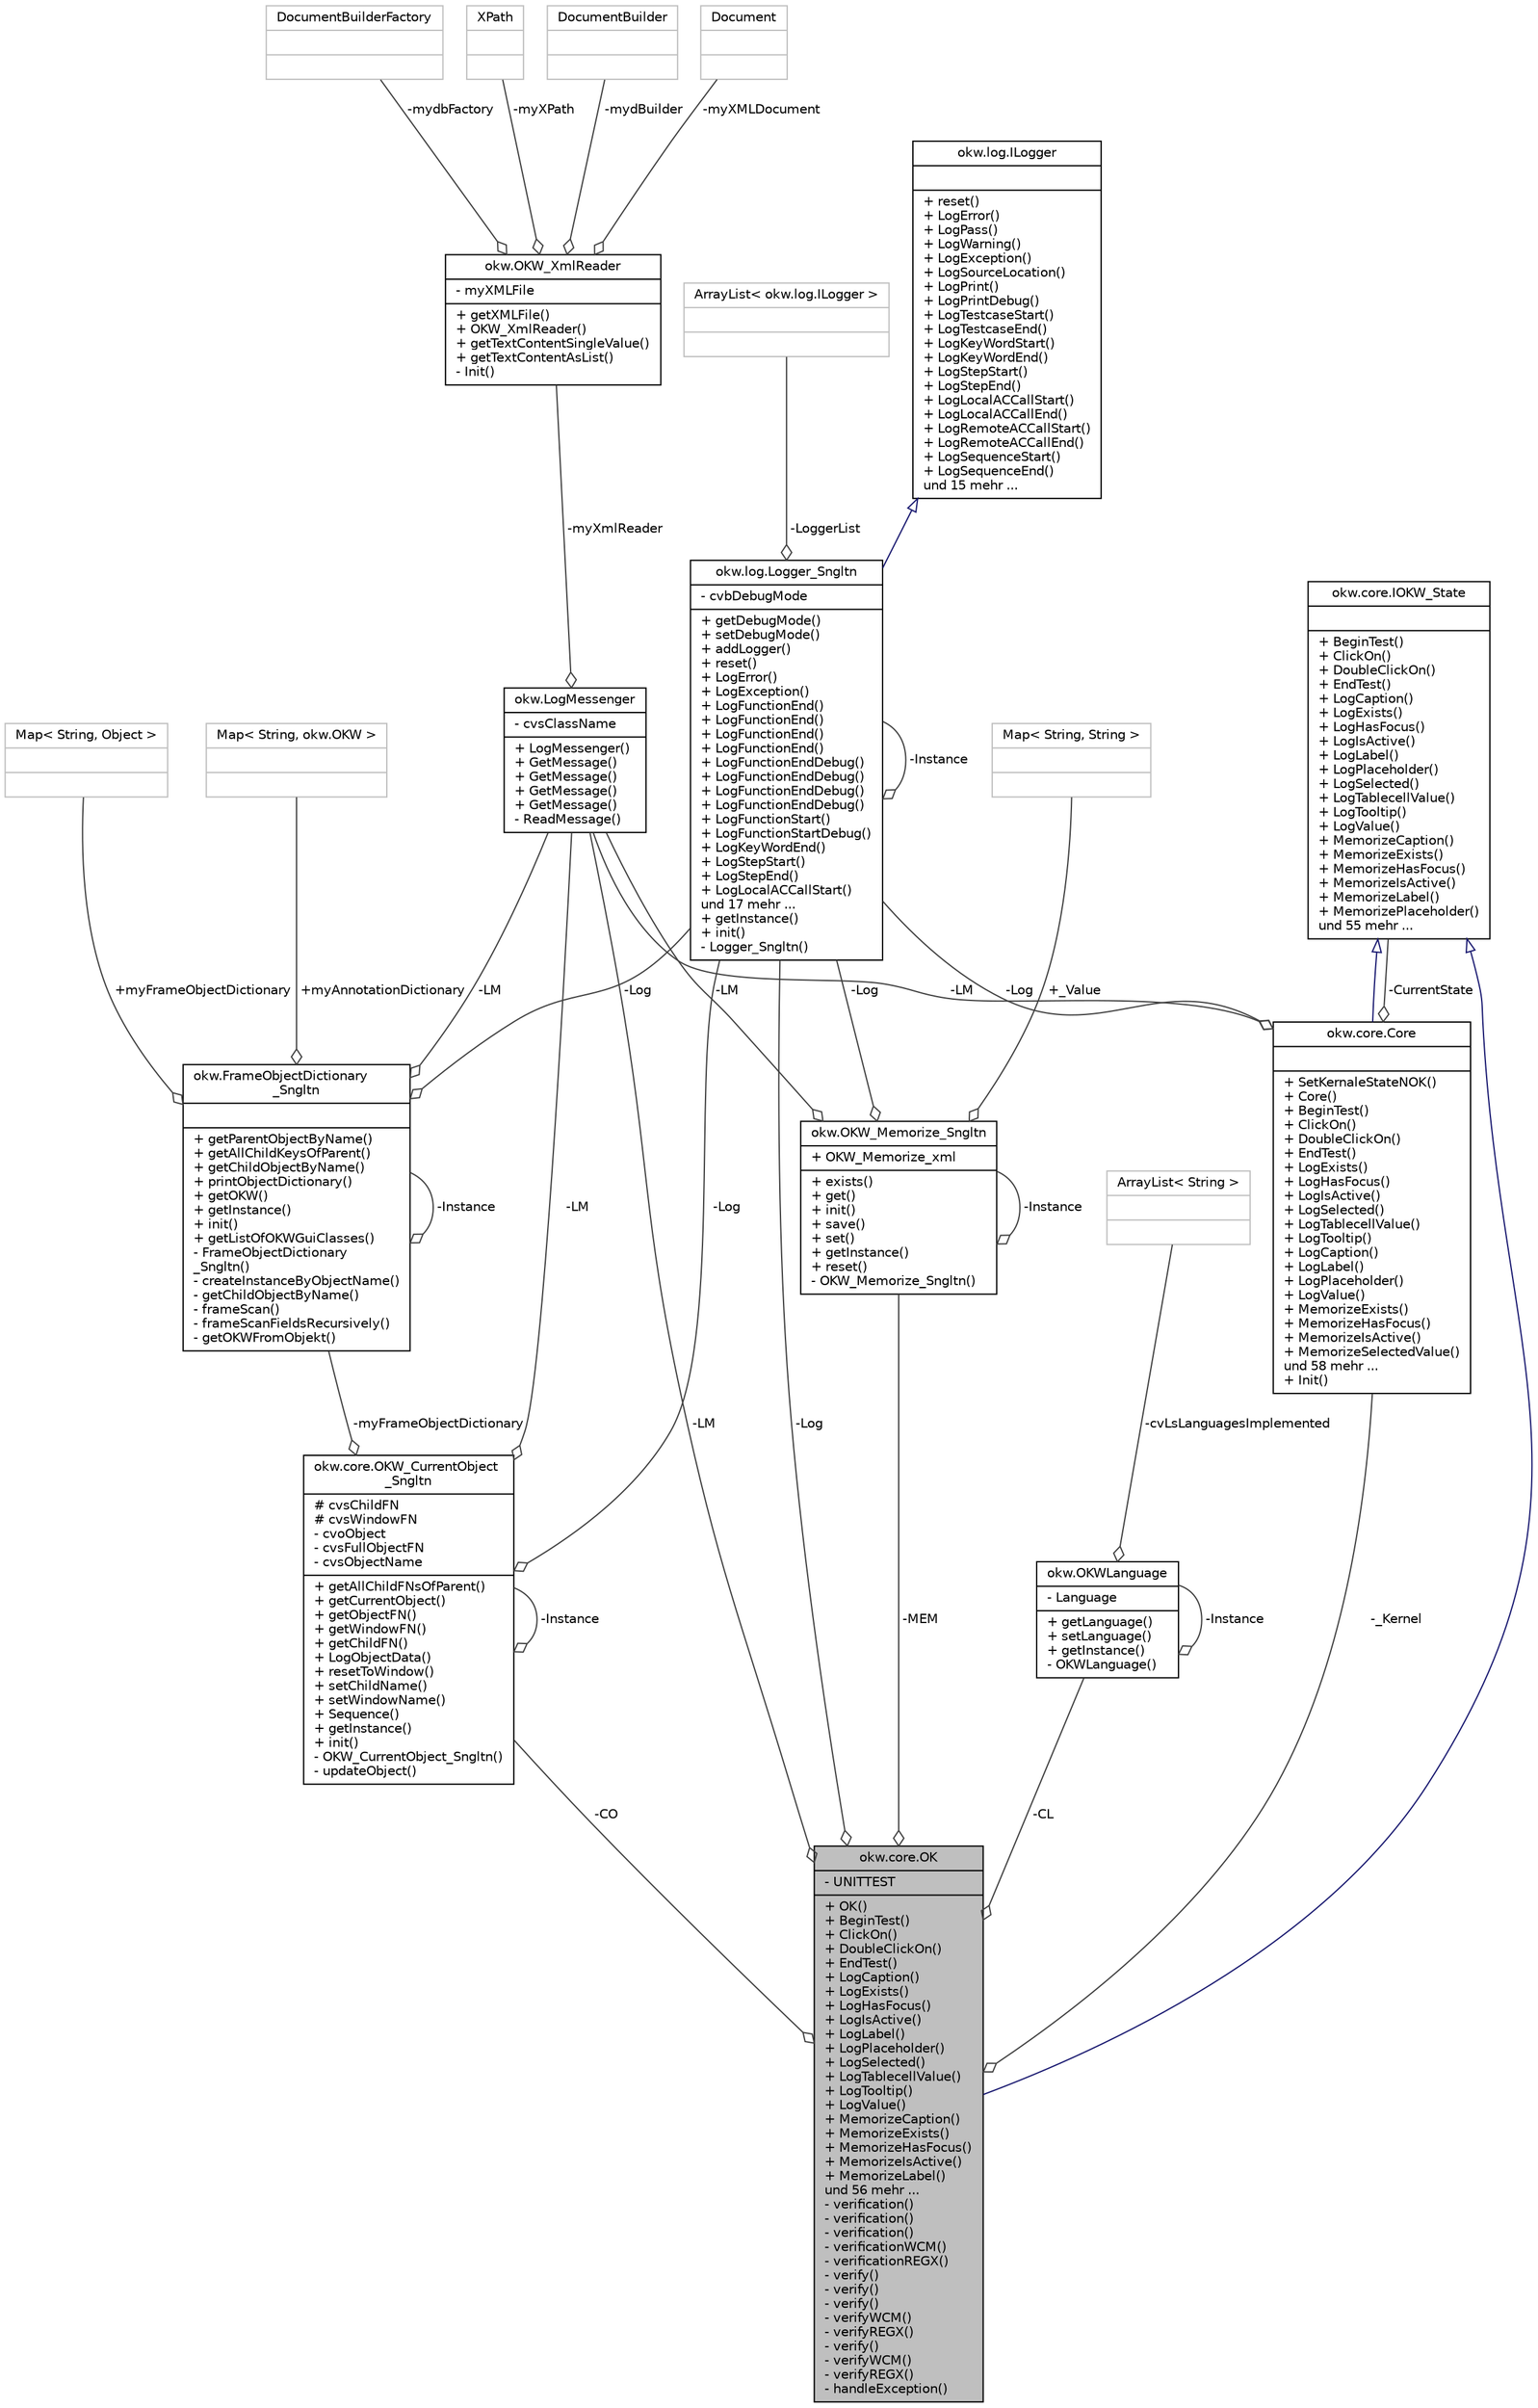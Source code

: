 digraph "okw.core.OK"
{
 // INTERACTIVE_SVG=YES
 // LATEX_PDF_SIZE
  edge [fontname="Helvetica",fontsize="10",labelfontname="Helvetica",labelfontsize="10"];
  node [fontname="Helvetica",fontsize="10",shape=record];
  Node2 [label="{okw.core.OK\n|- UNITTEST\l|+ OK()\l+ BeginTest()\l+ ClickOn()\l+ DoubleClickOn()\l+ EndTest()\l+ LogCaption()\l+ LogExists()\l+ LogHasFocus()\l+ LogIsActive()\l+ LogLabel()\l+ LogPlaceholder()\l+ LogSelected()\l+ LogTablecellValue()\l+ LogTooltip()\l+ LogValue()\l+ MemorizeCaption()\l+ MemorizeExists()\l+ MemorizeHasFocus()\l+ MemorizeIsActive()\l+ MemorizeLabel()\lund 56 mehr ...\l- verification()\l- verification()\l- verification()\l- verificationWCM()\l- verificationREGX()\l- verify()\l- verify()\l- verify()\l- verifyWCM()\l- verifyREGX()\l- verify()\l- verifyWCM()\l- verifyREGX()\l- handleException()\l}",height=0.2,width=0.4,color="black", fillcolor="grey75", style="filled", fontcolor="black",tooltip="Klasse OK representiert den Core Zustand OK."];
  Node3 -> Node2 [dir="back",color="midnightblue",fontsize="10",style="solid",arrowtail="onormal",fontname="Helvetica"];
  Node3 [label="{okw.core.IOKW_State\n||+ BeginTest()\l+ ClickOn()\l+ DoubleClickOn()\l+ EndTest()\l+ LogCaption()\l+ LogExists()\l+ LogHasFocus()\l+ LogIsActive()\l+ LogLabel()\l+ LogPlaceholder()\l+ LogSelected()\l+ LogTablecellValue()\l+ LogTooltip()\l+ LogValue()\l+ MemorizeCaption()\l+ MemorizeExists()\l+ MemorizeHasFocus()\l+ MemorizeIsActive()\l+ MemorizeLabel()\l+ MemorizePlaceholder()\lund 55 mehr ...\l}",height=0.2,width=0.4,color="black", fillcolor="white", style="filled",URL="$interfaceokw_1_1core_1_1_i_o_k_w___state.html",tooltip="IOKW_State ist die Schnittstelle der OKW-Klasse."];
  Node4 -> Node2 [color="grey25",fontsize="10",style="solid",label=" -CO" ,arrowhead="odiamond",fontname="Helvetica"];
  Node4 [label="{okw.core.OKW_CurrentObject\l_Sngltn\n|# cvsChildFN\l# cvsWindowFN\l- cvoObject\l- cvsFullObjectFN\l- cvsObjectName\l|+ getAllChildFNsOfParent()\l+ getCurrentObject()\l+ getObjectFN()\l+ getWindowFN()\l+ getChildFN()\l+ LogObjectData()\l+ resetToWindow()\l+ setChildName()\l+ setWindowName()\l+ Sequence()\l+ getInstance()\l+ init()\l- OKW_CurrentObject_Sngltn()\l- updateObject()\l}",height=0.2,width=0.4,color="black", fillcolor="white", style="filled",URL="$classokw_1_1core_1_1_o_k_w___current_object___sngltn.html",tooltip="Diese Klasse verwaltet das aktuelle GUI-Objekt."];
  Node4 -> Node4 [color="grey25",fontsize="10",style="solid",label=" -Instance" ,arrowhead="odiamond",fontname="Helvetica"];
  Node5 -> Node4 [color="grey25",fontsize="10",style="solid",label=" -myFrameObjectDictionary" ,arrowhead="odiamond",fontname="Helvetica"];
  Node5 [label="{okw.FrameObjectDictionary\l_Sngltn\n||+ getParentObjectByName()\l+ getAllChildKeysOfParent()\l+ getChildObjectByName()\l+ printObjectDictionary()\l+ getOKW()\l+ getInstance()\l+ init()\l+ getListOfOKWGuiClasses()\l- FrameObjectDictionary\l_Sngltn()\l- createInstanceByObjectName()\l- getChildObjectByName()\l- frameScan()\l- frameScanFieldsRecursively()\l- getOKWFromObjekt()\l}",height=0.2,width=0.4,color="black", fillcolor="white", style="filled",URL="$classokw_1_1_frame_object_dictionary___sngltn.html",tooltip="Verwaltet zentral die Frame-Klassen: Instanziert Frame-Klassen zu Frame-Objekten und liefert die Refe..."];
  Node6 -> Node5 [color="grey25",fontsize="10",style="solid",label=" +myAnnotationDictionary" ,arrowhead="odiamond",fontname="Helvetica"];
  Node6 [label="{Map\< String, okw.OKW \>\n||}",height=0.2,width=0.4,color="grey75", fillcolor="white", style="filled",tooltip=" "];
  Node5 -> Node5 [color="grey25",fontsize="10",style="solid",label=" -Instance" ,arrowhead="odiamond",fontname="Helvetica"];
  Node7 -> Node5 [color="grey25",fontsize="10",style="solid",label=" +myFrameObjectDictionary" ,arrowhead="odiamond",fontname="Helvetica"];
  Node7 [label="{Map\< String, Object \>\n||}",height=0.2,width=0.4,color="grey75", fillcolor="white", style="filled",tooltip=" "];
  Node8 -> Node5 [color="grey25",fontsize="10",style="solid",label=" -LM" ,arrowhead="odiamond",fontname="Helvetica"];
  Node8 [label="{okw.LogMessenger\n|- cvsClassName\l|+ LogMessenger()\l+ GetMessage()\l+ GetMessage()\l+ GetMessage()\l+ GetMessage()\l- ReadMessage()\l}",height=0.2,width=0.4,color="black", fillcolor="white", style="filled",URL="$classokw_1_1_log_messenger.html",tooltip="LogMessenger liest Log-Meldungen sprachspezifisch für die im Konstruktor gegeben Klasse aus der Zugeh..."];
  Node9 -> Node8 [color="grey25",fontsize="10",style="solid",label=" -myXmlReader" ,arrowhead="odiamond",fontname="Helvetica"];
  Node9 [label="{okw.OKW_XmlReader\n|- myXMLFile\l|+ getXMLFile()\l+ OKW_XmlReader()\l+ getTextContentSingleValue()\l+ getTextContentAsList()\l- Init()\l}",height=0.2,width=0.4,color="black", fillcolor="white", style="filled",URL="$classokw_1_1_o_k_w___xml_reader.html",tooltip=" "];
  Node10 -> Node9 [color="grey25",fontsize="10",style="solid",label=" -mydbFactory" ,arrowhead="odiamond",fontname="Helvetica"];
  Node10 [label="{DocumentBuilderFactory\n||}",height=0.2,width=0.4,color="grey75", fillcolor="white", style="filled",tooltip=" "];
  Node11 -> Node9 [color="grey25",fontsize="10",style="solid",label=" -myXPath" ,arrowhead="odiamond",fontname="Helvetica"];
  Node11 [label="{XPath\n||}",height=0.2,width=0.4,color="grey75", fillcolor="white", style="filled",tooltip=" "];
  Node12 -> Node9 [color="grey25",fontsize="10",style="solid",label=" -mydBuilder" ,arrowhead="odiamond",fontname="Helvetica"];
  Node12 [label="{DocumentBuilder\n||}",height=0.2,width=0.4,color="grey75", fillcolor="white", style="filled",tooltip=" "];
  Node13 -> Node9 [color="grey25",fontsize="10",style="solid",label=" -myXMLDocument" ,arrowhead="odiamond",fontname="Helvetica"];
  Node13 [label="{Document\n||}",height=0.2,width=0.4,color="grey75", fillcolor="white", style="filled",tooltip=" "];
  Node14 -> Node5 [color="grey25",fontsize="10",style="solid",label=" -Log" ,arrowhead="odiamond",fontname="Helvetica"];
  Node14 [label="{okw.log.Logger_Sngltn\n|- cvbDebugMode\l|+ getDebugMode()\l+ setDebugMode()\l+ addLogger()\l+ reset()\l+ LogError()\l+ LogException()\l+ LogFunctionEnd()\l+ LogFunctionEnd()\l+ LogFunctionEnd()\l+ LogFunctionEnd()\l+ LogFunctionEndDebug()\l+ LogFunctionEndDebug()\l+ LogFunctionEndDebug()\l+ LogFunctionEndDebug()\l+ LogFunctionStart()\l+ LogFunctionStartDebug()\l+ LogKeyWordEnd()\l+ LogStepStart()\l+ LogStepEnd()\l+ LogLocalACCallStart()\lund 17 mehr ...\l+ getInstance()\l+ init()\l- Logger_Sngltn()\l}",height=0.2,width=0.4,color="black", fillcolor="white", style="filled",URL="$classokw_1_1log_1_1_logger___sngltn.html",tooltip=" "];
  Node15 -> Node14 [dir="back",color="midnightblue",fontsize="10",style="solid",arrowtail="onormal",fontname="Helvetica"];
  Node15 [label="{okw.log.ILogger\n||+ reset()\l+ LogError()\l+ LogPass()\l+ LogWarning()\l+ LogException()\l+ LogSourceLocation()\l+ LogPrint()\l+ LogPrintDebug()\l+ LogTestcaseStart()\l+ LogTestcaseEnd()\l+ LogKeyWordStart()\l+ LogKeyWordEnd()\l+ LogStepStart()\l+ LogStepEnd()\l+ LogLocalACCallStart()\l+ LogLocalACCallEnd()\l+ LogRemoteACCallStart()\l+ LogRemoteACCallEnd()\l+ LogSequenceStart()\l+ LogSequenceEnd()\lund 15 mehr ...\l}",height=0.2,width=0.4,color="black", fillcolor="white", style="filled",URL="$interfaceokw_1_1log_1_1_i_logger.html",tooltip="Debug Logs are not a part of Interface."];
  Node16 -> Node14 [color="grey25",fontsize="10",style="solid",label=" -LoggerList" ,arrowhead="odiamond",fontname="Helvetica"];
  Node16 [label="{ArrayList\< okw.log.ILogger \>\n||}",height=0.2,width=0.4,color="grey75", fillcolor="white", style="filled",tooltip=" "];
  Node14 -> Node14 [color="grey25",fontsize="10",style="solid",label=" -Instance" ,arrowhead="odiamond",fontname="Helvetica"];
  Node8 -> Node4 [color="grey25",fontsize="10",style="solid",label=" -LM" ,arrowhead="odiamond",fontname="Helvetica"];
  Node14 -> Node4 [color="grey25",fontsize="10",style="solid",label=" -Log" ,arrowhead="odiamond",fontname="Helvetica"];
  Node17 -> Node2 [color="grey25",fontsize="10",style="solid",label=" -CL" ,arrowhead="odiamond",fontname="Helvetica"];
  Node17 [label="{okw.OKWLanguage\n|- Language\l|+ getLanguage()\l+ setLanguage()\l+ getInstance()\l- OKWLanguage()\l}",height=0.2,width=0.4,color="black", fillcolor="white", style="filled",URL="$classokw_1_1_o_k_w_language.html",tooltip="http://de.wikipedia.org/wiki/ISO-3166-1-Kodierliste"];
  Node18 -> Node17 [color="grey25",fontsize="10",style="solid",label=" -cvLsLanguagesImplemented" ,arrowhead="odiamond",fontname="Helvetica"];
  Node18 [label="{ArrayList\< String \>\n||}",height=0.2,width=0.4,color="grey75", fillcolor="white", style="filled",tooltip=" "];
  Node17 -> Node17 [color="grey25",fontsize="10",style="solid",label=" -Instance" ,arrowhead="odiamond",fontname="Helvetica"];
  Node8 -> Node2 [color="grey25",fontsize="10",style="solid",label=" -LM" ,arrowhead="odiamond",fontname="Helvetica"];
  Node19 -> Node2 [color="grey25",fontsize="10",style="solid",label=" -MEM" ,arrowhead="odiamond",fontname="Helvetica"];
  Node19 [label="{okw.OKW_Memorize_Sngltn\n|+ OKW_Memorize_xml\l|+ exists()\l+ get()\l+ init()\l+ save()\l+ set()\l+ getInstance()\l+ reset()\l- OKW_Memorize_Sngltn()\l}",height=0.2,width=0.4,color="black", fillcolor="white", style="filled",URL="$classokw_1_1_o_k_w___memorize___sngltn.html",tooltip="OKW_Memorize ist die Speicher-Klasse hinter den Merke*-Schlüsselwörter."];
  Node8 -> Node19 [color="grey25",fontsize="10",style="solid",label=" -LM" ,arrowhead="odiamond",fontname="Helvetica"];
  Node20 -> Node19 [color="grey25",fontsize="10",style="solid",label=" +_Value" ,arrowhead="odiamond",fontname="Helvetica"];
  Node20 [label="{Map\< String, String \>\n||}",height=0.2,width=0.4,color="grey75", fillcolor="white", style="filled",tooltip=" "];
  Node19 -> Node19 [color="grey25",fontsize="10",style="solid",label=" -Instance" ,arrowhead="odiamond",fontname="Helvetica"];
  Node14 -> Node19 [color="grey25",fontsize="10",style="solid",label=" -Log" ,arrowhead="odiamond",fontname="Helvetica"];
  Node21 -> Node2 [color="grey25",fontsize="10",style="solid",label=" -_Kernel" ,arrowhead="odiamond",fontname="Helvetica"];
  Node21 [label="{okw.core.Core\n||+ SetKernaleStateNOK()\l+ Core()\l+ BeginTest()\l+ ClickOn()\l+ DoubleClickOn()\l+ EndTest()\l+ LogExists()\l+ LogHasFocus()\l+ LogIsActive()\l+ LogSelected()\l+ LogTablecellValue()\l+ LogTooltip()\l+ LogCaption()\l+ LogLabel()\l+ LogPlaceholder()\l+ LogValue()\l+ MemorizeExists()\l+ MemorizeHasFocus()\l+ MemorizeIsActive()\l+ MemorizeSelectedValue()\lund 58 mehr ...\l+ Init()\l}",height=0.2,width=0.4,color="black", fillcolor="white", style="filled",URL="$classokw_1_1core_1_1_core.html",tooltip="Hier Statediagram..."];
  Node3 -> Node21 [dir="back",color="midnightblue",fontsize="10",style="solid",arrowtail="onormal",fontname="Helvetica"];
  Node3 -> Node21 [color="grey25",fontsize="10",style="solid",label=" -CurrentState" ,arrowhead="odiamond",fontname="Helvetica"];
  Node8 -> Node21 [color="grey25",fontsize="10",style="solid",label=" -LM" ,arrowhead="odiamond",fontname="Helvetica"];
  Node14 -> Node21 [color="grey25",fontsize="10",style="solid",label=" -Log" ,arrowhead="odiamond",fontname="Helvetica"];
  Node14 -> Node2 [color="grey25",fontsize="10",style="solid",label=" -Log" ,arrowhead="odiamond",fontname="Helvetica"];
}
